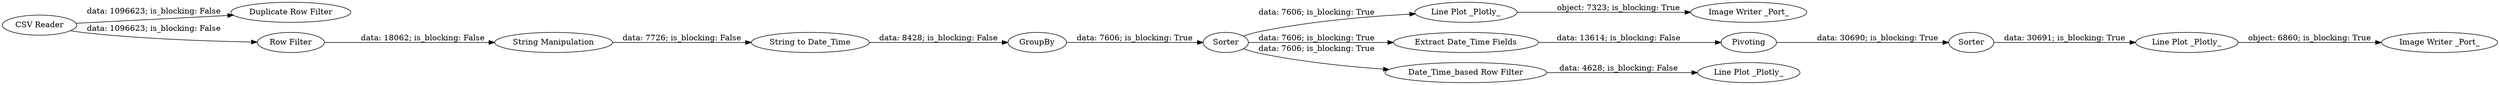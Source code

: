 digraph {
	"-7077566796142623085_17" [label="Image Writer _Port_"]
	"-7077566796142623085_3" [label="Duplicate Row Filter"]
	"-7077566796142623085_1" [label="CSV Reader"]
	"-7077566796142623085_12" [label=GroupBy]
	"-7077566796142623085_9" [label=Sorter]
	"-7077566796142623085_2" [label="Row Filter"]
	"-7077566796142623085_11" [label="Line Plot _Plotly_"]
	"-7077566796142623085_7" [label="String Manipulation"]
	"-7077566796142623085_8" [label="Line Plot _Plotly_"]
	"-7077566796142623085_15" [label="Line Plot _Plotly_"]
	"-7077566796142623085_18" [label="Image Writer _Port_"]
	"-7077566796142623085_13" [label="Extract Date_Time Fields"]
	"-7077566796142623085_14" [label=Pivoting]
	"-7077566796142623085_6" [label="String to Date_Time"]
	"-7077566796142623085_10" [label="Date_Time_based Row Filter"]
	"-7077566796142623085_16" [label=Sorter]
	"-7077566796142623085_2" -> "-7077566796142623085_7" [label="data: 18062; is_blocking: False"]
	"-7077566796142623085_15" -> "-7077566796142623085_18" [label="object: 6860; is_blocking: True"]
	"-7077566796142623085_6" -> "-7077566796142623085_12" [label="data: 8428; is_blocking: False"]
	"-7077566796142623085_16" -> "-7077566796142623085_15" [label="data: 30691; is_blocking: True"]
	"-7077566796142623085_9" -> "-7077566796142623085_13" [label="data: 7606; is_blocking: True"]
	"-7077566796142623085_14" -> "-7077566796142623085_16" [label="data: 30690; is_blocking: True"]
	"-7077566796142623085_7" -> "-7077566796142623085_6" [label="data: 7726; is_blocking: False"]
	"-7077566796142623085_1" -> "-7077566796142623085_2" [label="data: 1096623; is_blocking: False"]
	"-7077566796142623085_9" -> "-7077566796142623085_8" [label="data: 7606; is_blocking: True"]
	"-7077566796142623085_9" -> "-7077566796142623085_10" [label="data: 7606; is_blocking: True"]
	"-7077566796142623085_1" -> "-7077566796142623085_3" [label="data: 1096623; is_blocking: False"]
	"-7077566796142623085_10" -> "-7077566796142623085_11" [label="data: 4628; is_blocking: False"]
	"-7077566796142623085_12" -> "-7077566796142623085_9" [label="data: 7606; is_blocking: True"]
	"-7077566796142623085_13" -> "-7077566796142623085_14" [label="data: 13614; is_blocking: False"]
	"-7077566796142623085_8" -> "-7077566796142623085_17" [label="object: 7323; is_blocking: True"]
	rankdir=LR
}
